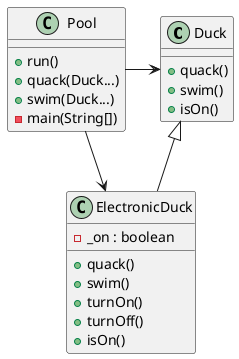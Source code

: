 @startuml lsp
class Duck {
  +quack()
  +swim()
  +isOn()
}

class ElectronicDuck {
  -_on : boolean
  +quack()
  +swim()
  +turnOn()
  +turnOff()
  +isOn()
}

class Pool {
  +run()
  +quack(Duck...)
  +swim(Duck...)
  -main(String[])
}

Duck <|-- ElectronicDuck
Pool -> Duck
Pool -> ElectronicDuck
@enduml
